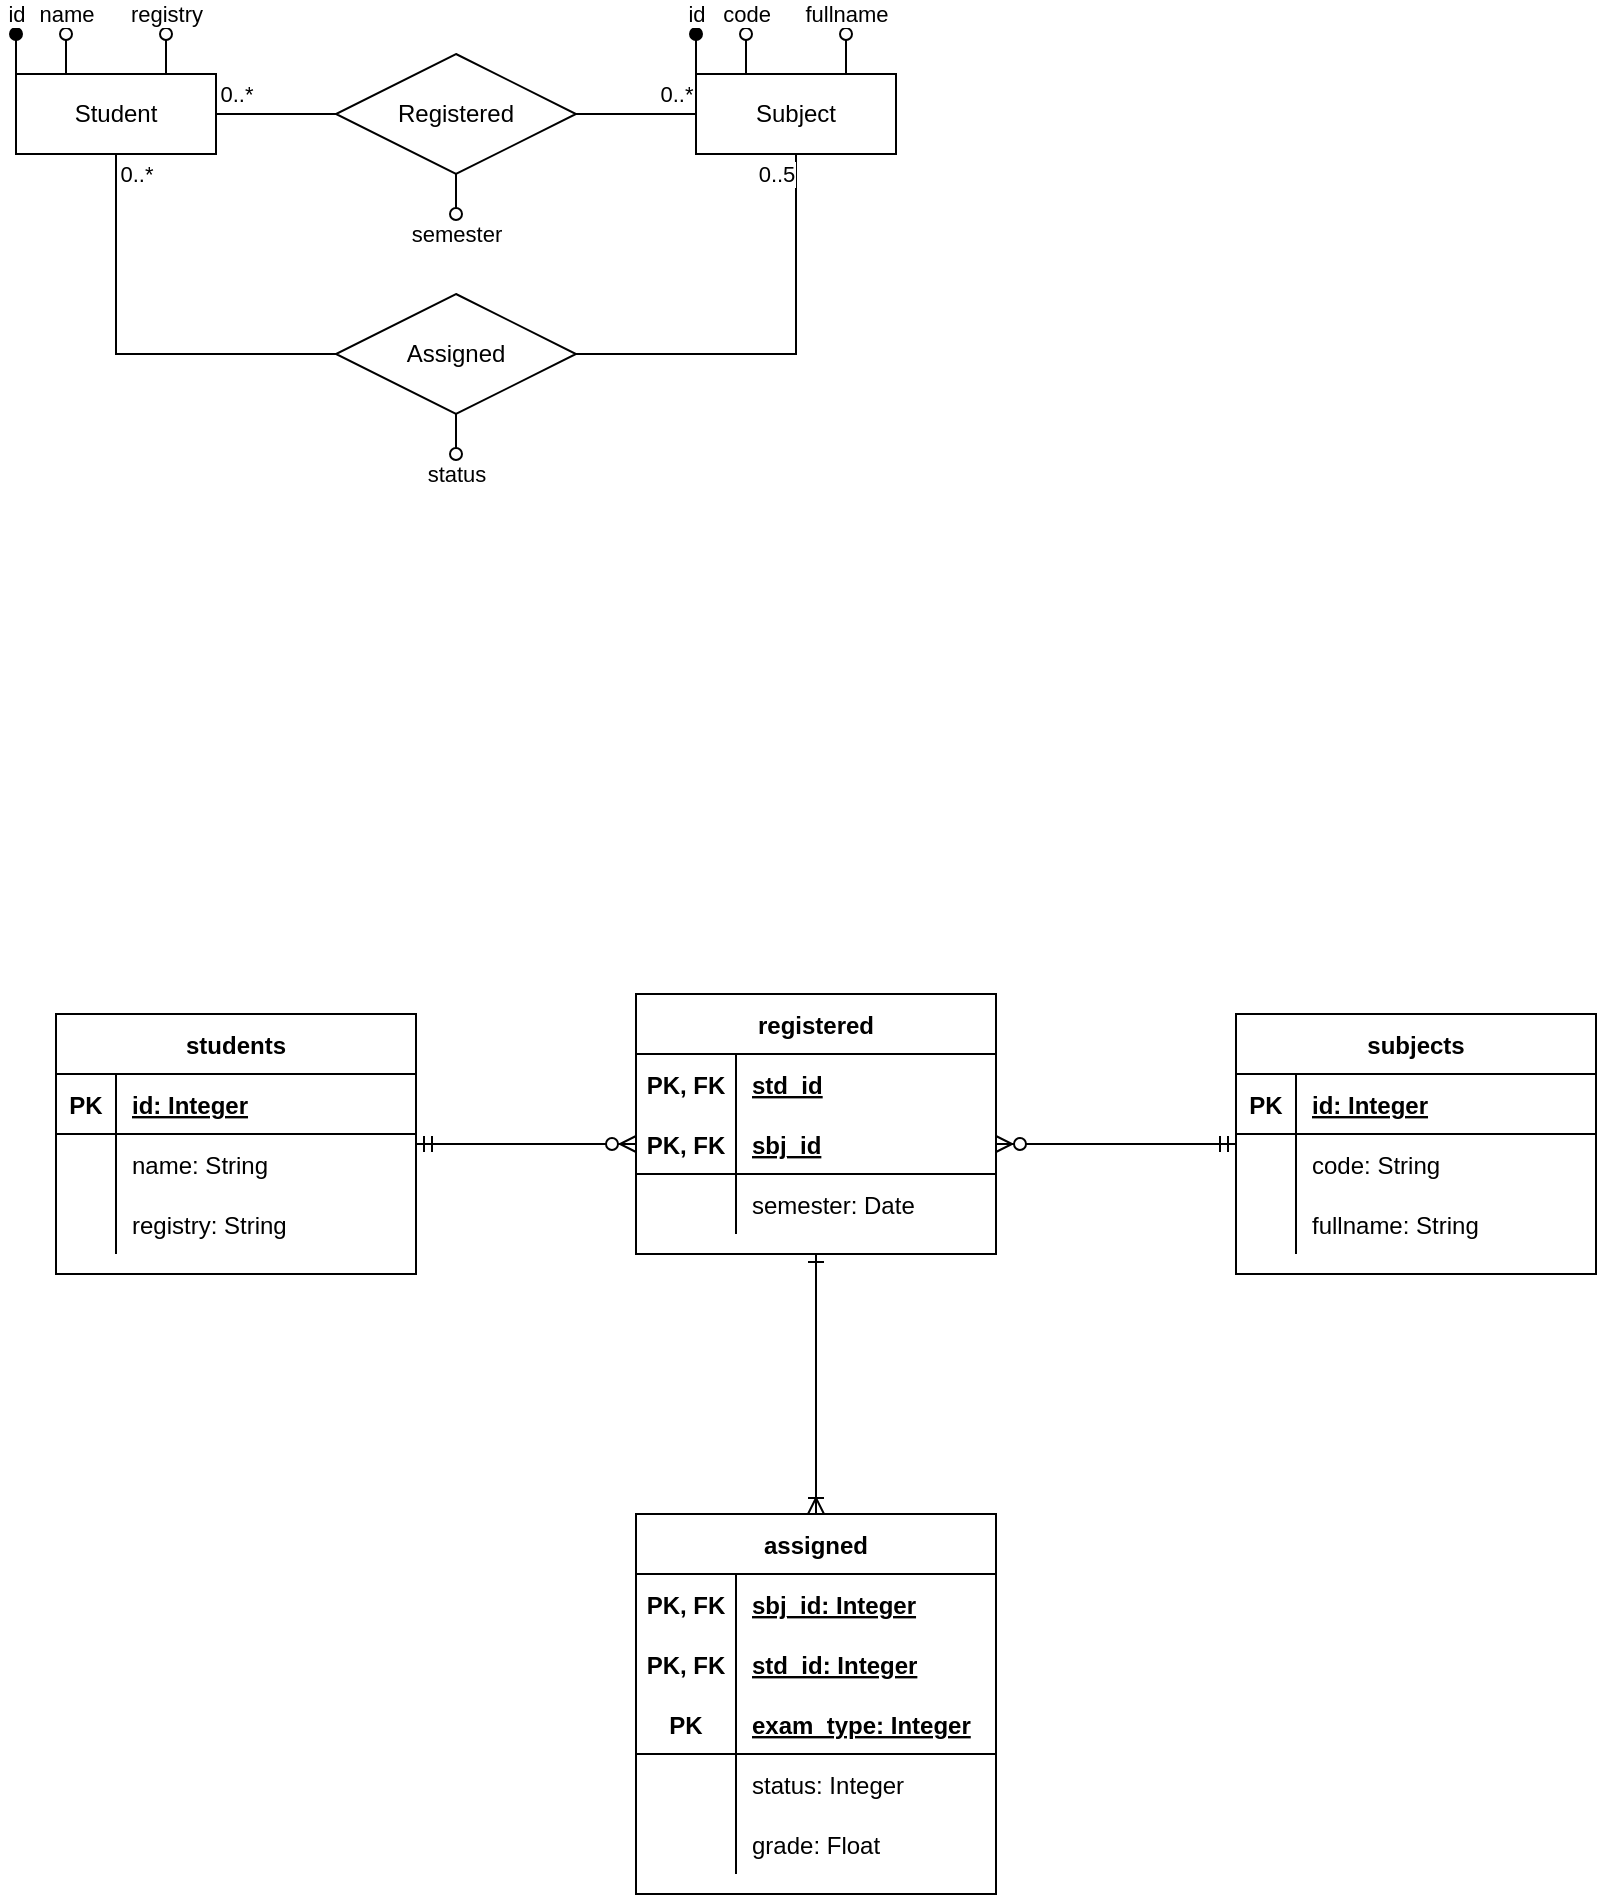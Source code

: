 <mxfile version="13.9.9" type="device"><diagram id="R2lEEEUBdFMjLlhIrx00" name="Page-1"><mxGraphModel dx="1086" dy="806" grid="1" gridSize="10" guides="1" tooltips="1" connect="1" arrows="1" fold="1" page="1" pageScale="1" pageWidth="850" pageHeight="1100" math="0" shadow="0" extFonts="Permanent Marker^https://fonts.googleapis.com/css?family=Permanent+Marker"><root><mxCell id="0"/><mxCell id="1" parent="0"/><mxCell id="csmC-s5TbIx-roPOVjIQ-5" value="0..*" style="edgeStyle=orthogonalEdgeStyle;rounded=0;orthogonalLoop=1;jettySize=auto;html=1;exitX=1;exitY=0.5;exitDx=0;exitDy=0;entryX=0;entryY=0.5;entryDx=0;entryDy=0;endArrow=none;endFill=0;" parent="1" source="csmC-s5TbIx-roPOVjIQ-1" target="csmC-s5TbIx-roPOVjIQ-4" edge="1"><mxGeometry x="-0.667" y="10" relative="1" as="geometry"><mxPoint as="offset"/></mxGeometry></mxCell><mxCell id="csmC-s5TbIx-roPOVjIQ-9" value="id" style="edgeStyle=orthogonalEdgeStyle;rounded=0;orthogonalLoop=1;jettySize=auto;html=1;endArrow=oval;endFill=1;exitX=0;exitY=0;exitDx=0;exitDy=0;" parent="1" source="csmC-s5TbIx-roPOVjIQ-1" edge="1"><mxGeometry x="1" y="10" relative="1" as="geometry"><mxPoint x="50" y="60" as="targetPoint"/><mxPoint x="70" y="210" as="sourcePoint"/><mxPoint x="10" y="-10" as="offset"/></mxGeometry></mxCell><mxCell id="csmC-s5TbIx-roPOVjIQ-10" value="name" style="edgeStyle=orthogonalEdgeStyle;rounded=0;orthogonalLoop=1;jettySize=auto;html=1;exitX=0.25;exitY=0;exitDx=0;exitDy=0;endArrow=oval;endFill=0;" parent="1" source="csmC-s5TbIx-roPOVjIQ-1" edge="1"><mxGeometry x="1" y="10" relative="1" as="geometry"><mxPoint x="75" y="60" as="targetPoint"/><mxPoint x="10" y="-10" as="offset"/></mxGeometry></mxCell><mxCell id="csmC-s5TbIx-roPOVjIQ-11" value="registry" style="edgeStyle=orthogonalEdgeStyle;rounded=0;orthogonalLoop=1;jettySize=auto;html=1;endArrow=oval;endFill=0;exitX=0.75;exitY=0;exitDx=0;exitDy=0;" parent="1" source="csmC-s5TbIx-roPOVjIQ-1" edge="1"><mxGeometry x="1" y="10" relative="1" as="geometry"><mxPoint x="125" y="60" as="targetPoint"/><mxPoint x="110" y="140" as="sourcePoint"/><mxPoint x="10" y="-10" as="offset"/></mxGeometry></mxCell><mxCell id="csmC-s5TbIx-roPOVjIQ-89" value="0..*" style="edgeStyle=orthogonalEdgeStyle;rounded=0;orthogonalLoop=1;jettySize=auto;html=1;exitX=0.5;exitY=1;exitDx=0;exitDy=0;entryX=0;entryY=0.5;entryDx=0;entryDy=0;startArrow=none;startFill=0;endArrow=none;endFill=0;" parent="1" source="csmC-s5TbIx-roPOVjIQ-1" target="csmC-s5TbIx-roPOVjIQ-87" edge="1"><mxGeometry x="-0.905" y="10" relative="1" as="geometry"><mxPoint as="offset"/></mxGeometry></mxCell><mxCell id="csmC-s5TbIx-roPOVjIQ-1" value="Student" style="whiteSpace=wrap;html=1;align=center;" parent="1" vertex="1"><mxGeometry x="50" y="80" width="100" height="40" as="geometry"/></mxCell><mxCell id="csmC-s5TbIx-roPOVjIQ-12" value="id" style="edgeStyle=orthogonalEdgeStyle;rounded=0;orthogonalLoop=1;jettySize=auto;html=1;exitX=0;exitY=0;exitDx=0;exitDy=0;endArrow=oval;endFill=1;" parent="1" source="csmC-s5TbIx-roPOVjIQ-2" edge="1"><mxGeometry x="1" y="10" relative="1" as="geometry"><mxPoint x="390" y="60" as="targetPoint"/><mxPoint x="10" y="-10" as="offset"/></mxGeometry></mxCell><mxCell id="csmC-s5TbIx-roPOVjIQ-13" value="code" style="edgeStyle=orthogonalEdgeStyle;rounded=0;orthogonalLoop=1;jettySize=auto;html=1;exitX=0.25;exitY=0;exitDx=0;exitDy=0;endArrow=oval;endFill=0;" parent="1" source="csmC-s5TbIx-roPOVjIQ-2" edge="1"><mxGeometry x="1" y="10" relative="1" as="geometry"><mxPoint x="415" y="60" as="targetPoint"/><mxPoint x="10" y="-10" as="offset"/></mxGeometry></mxCell><mxCell id="csmC-s5TbIx-roPOVjIQ-14" value="fullname" style="edgeStyle=orthogonalEdgeStyle;rounded=0;orthogonalLoop=1;jettySize=auto;html=1;exitX=0.75;exitY=0;exitDx=0;exitDy=0;endArrow=oval;endFill=0;" parent="1" source="csmC-s5TbIx-roPOVjIQ-2" edge="1"><mxGeometry x="1" y="10" relative="1" as="geometry"><mxPoint x="465" y="60" as="targetPoint"/><mxPoint x="10" y="-10" as="offset"/></mxGeometry></mxCell><mxCell id="csmC-s5TbIx-roPOVjIQ-2" value="Subject" style="whiteSpace=wrap;html=1;align=center;" parent="1" vertex="1"><mxGeometry x="390" y="80" width="100" height="40" as="geometry"/></mxCell><mxCell id="csmC-s5TbIx-roPOVjIQ-3" style="edgeStyle=orthogonalEdgeStyle;rounded=0;orthogonalLoop=1;jettySize=auto;html=1;exitX=0.5;exitY=1;exitDx=0;exitDy=0;" parent="1" source="csmC-s5TbIx-roPOVjIQ-2" target="csmC-s5TbIx-roPOVjIQ-2" edge="1"><mxGeometry relative="1" as="geometry"/></mxCell><mxCell id="csmC-s5TbIx-roPOVjIQ-6" value="0..*" style="edgeStyle=orthogonalEdgeStyle;rounded=0;orthogonalLoop=1;jettySize=auto;html=1;exitX=1;exitY=0.5;exitDx=0;exitDy=0;endArrow=none;endFill=0;" parent="1" source="csmC-s5TbIx-roPOVjIQ-4" target="csmC-s5TbIx-roPOVjIQ-2" edge="1"><mxGeometry x="0.667" y="10" relative="1" as="geometry"><mxPoint as="offset"/></mxGeometry></mxCell><mxCell id="csmC-s5TbIx-roPOVjIQ-4" value="Registered" style="shape=rhombus;perimeter=rhombusPerimeter;whiteSpace=wrap;html=1;align=center;" parent="1" vertex="1"><mxGeometry x="210" y="70" width="120" height="60" as="geometry"/></mxCell><mxCell id="csmC-s5TbIx-roPOVjIQ-8" value="semester" style="endArrow=oval;html=1;endFill=0;exitX=0.5;exitY=1;exitDx=0;exitDy=0;" parent="1" source="csmC-s5TbIx-roPOVjIQ-4" edge="1"><mxGeometry x="1" y="10" width="50" height="50" relative="1" as="geometry"><mxPoint x="270" y="160" as="sourcePoint"/><mxPoint x="270" y="150" as="targetPoint"/><mxPoint x="-10" y="10" as="offset"/></mxGeometry></mxCell><mxCell id="csmC-s5TbIx-roPOVjIQ-23" value="students" style="shape=table;startSize=30;container=1;collapsible=1;childLayout=tableLayout;fixedRows=1;rowLines=0;fontStyle=1;align=center;resizeLast=1;" parent="1" vertex="1"><mxGeometry x="70" y="550" width="180" height="130" as="geometry"/></mxCell><mxCell id="csmC-s5TbIx-roPOVjIQ-24" value="" style="shape=partialRectangle;collapsible=0;dropTarget=0;pointerEvents=0;fillColor=none;top=0;left=0;bottom=1;right=0;points=[[0,0.5],[1,0.5]];portConstraint=eastwest;" parent="csmC-s5TbIx-roPOVjIQ-23" vertex="1"><mxGeometry y="30" width="180" height="30" as="geometry"/></mxCell><mxCell id="csmC-s5TbIx-roPOVjIQ-25" value="PK" style="shape=partialRectangle;connectable=0;fillColor=none;top=0;left=0;bottom=0;right=0;fontStyle=1;overflow=hidden;" parent="csmC-s5TbIx-roPOVjIQ-24" vertex="1"><mxGeometry width="30" height="30" as="geometry"/></mxCell><mxCell id="csmC-s5TbIx-roPOVjIQ-26" value="id: Integer" style="shape=partialRectangle;connectable=0;fillColor=none;top=0;left=0;bottom=0;right=0;align=left;spacingLeft=6;fontStyle=5;overflow=hidden;" parent="csmC-s5TbIx-roPOVjIQ-24" vertex="1"><mxGeometry x="30" width="150" height="30" as="geometry"/></mxCell><mxCell id="csmC-s5TbIx-roPOVjIQ-27" value="" style="shape=partialRectangle;collapsible=0;dropTarget=0;pointerEvents=0;fillColor=none;top=0;left=0;bottom=0;right=0;points=[[0,0.5],[1,0.5]];portConstraint=eastwest;" parent="csmC-s5TbIx-roPOVjIQ-23" vertex="1"><mxGeometry y="60" width="180" height="30" as="geometry"/></mxCell><mxCell id="csmC-s5TbIx-roPOVjIQ-28" value="" style="shape=partialRectangle;connectable=0;fillColor=none;top=0;left=0;bottom=0;right=0;editable=1;overflow=hidden;" parent="csmC-s5TbIx-roPOVjIQ-27" vertex="1"><mxGeometry width="30" height="30" as="geometry"/></mxCell><mxCell id="csmC-s5TbIx-roPOVjIQ-29" value="name: String" style="shape=partialRectangle;connectable=0;fillColor=none;top=0;left=0;bottom=0;right=0;align=left;spacingLeft=6;overflow=hidden;" parent="csmC-s5TbIx-roPOVjIQ-27" vertex="1"><mxGeometry x="30" width="150" height="30" as="geometry"/></mxCell><mxCell id="csmC-s5TbIx-roPOVjIQ-30" value="" style="shape=partialRectangle;collapsible=0;dropTarget=0;pointerEvents=0;fillColor=none;top=0;left=0;bottom=0;right=0;points=[[0,0.5],[1,0.5]];portConstraint=eastwest;" parent="csmC-s5TbIx-roPOVjIQ-23" vertex="1"><mxGeometry y="90" width="180" height="30" as="geometry"/></mxCell><mxCell id="csmC-s5TbIx-roPOVjIQ-31" value="" style="shape=partialRectangle;connectable=0;fillColor=none;top=0;left=0;bottom=0;right=0;editable=1;overflow=hidden;" parent="csmC-s5TbIx-roPOVjIQ-30" vertex="1"><mxGeometry width="30" height="30" as="geometry"/></mxCell><mxCell id="csmC-s5TbIx-roPOVjIQ-32" value="registry: String" style="shape=partialRectangle;connectable=0;fillColor=none;top=0;left=0;bottom=0;right=0;align=left;spacingLeft=6;overflow=hidden;" parent="csmC-s5TbIx-roPOVjIQ-30" vertex="1"><mxGeometry x="30" width="150" height="30" as="geometry"/></mxCell><mxCell id="csmC-s5TbIx-roPOVjIQ-67" style="edgeStyle=orthogonalEdgeStyle;rounded=1;orthogonalLoop=1;jettySize=auto;html=1;exitX=0;exitY=0.5;exitDx=0;exitDy=0;endArrow=ERmandOne;endFill=0;startArrow=ERzeroToMany;startFill=1;" parent="1" source="csmC-s5TbIx-roPOVjIQ-49" target="csmC-s5TbIx-roPOVjIQ-23" edge="1"><mxGeometry relative="1" as="geometry"/></mxCell><mxCell id="csmC-s5TbIx-roPOVjIQ-68" style="edgeStyle=orthogonalEdgeStyle;rounded=1;orthogonalLoop=1;jettySize=auto;html=1;exitX=1;exitY=0.5;exitDx=0;exitDy=0;startArrow=ERzeroToMany;startFill=1;endArrow=ERmandOne;endFill=0;" parent="1" source="csmC-s5TbIx-roPOVjIQ-49" target="csmC-s5TbIx-roPOVjIQ-52" edge="1"><mxGeometry relative="1" as="geometry"/></mxCell><mxCell id="csmC-s5TbIx-roPOVjIQ-36" value="registered" style="shape=table;startSize=30;container=1;collapsible=1;childLayout=tableLayout;fixedRows=1;rowLines=0;fontStyle=1;align=center;resizeLast=1;" parent="1" vertex="1"><mxGeometry x="360" y="540" width="180" height="130" as="geometry"/></mxCell><mxCell id="csmC-s5TbIx-roPOVjIQ-37" value="" style="shape=partialRectangle;collapsible=0;dropTarget=0;pointerEvents=0;fillColor=none;top=0;left=0;bottom=1;right=0;points=[[0,0.5],[1,0.5]];portConstraint=eastwest;strokeColor=none;" parent="csmC-s5TbIx-roPOVjIQ-36" vertex="1"><mxGeometry y="30" width="180" height="30" as="geometry"/></mxCell><mxCell id="csmC-s5TbIx-roPOVjIQ-38" value="PK, FK" style="shape=partialRectangle;connectable=0;fillColor=none;top=0;left=0;bottom=0;right=0;fontStyle=1;overflow=hidden;" parent="csmC-s5TbIx-roPOVjIQ-37" vertex="1"><mxGeometry width="50" height="30" as="geometry"/></mxCell><mxCell id="csmC-s5TbIx-roPOVjIQ-39" value="std_id" style="shape=partialRectangle;connectable=0;fillColor=none;top=0;left=0;bottom=0;right=0;align=left;spacingLeft=6;fontStyle=5;overflow=hidden;" parent="csmC-s5TbIx-roPOVjIQ-37" vertex="1"><mxGeometry x="50" width="130" height="30" as="geometry"/></mxCell><mxCell id="csmC-s5TbIx-roPOVjIQ-49" value="" style="shape=partialRectangle;collapsible=0;dropTarget=0;pointerEvents=0;fillColor=none;top=0;left=0;bottom=1;right=0;points=[[0,0.5],[1,0.5]];portConstraint=eastwest;" parent="csmC-s5TbIx-roPOVjIQ-36" vertex="1"><mxGeometry y="60" width="180" height="30" as="geometry"/></mxCell><mxCell id="csmC-s5TbIx-roPOVjIQ-50" value="PK, FK" style="shape=partialRectangle;connectable=0;fillColor=none;top=0;left=0;bottom=0;right=0;fontStyle=1;overflow=hidden;" parent="csmC-s5TbIx-roPOVjIQ-49" vertex="1"><mxGeometry width="50" height="30" as="geometry"/></mxCell><mxCell id="csmC-s5TbIx-roPOVjIQ-51" value="sbj_id" style="shape=partialRectangle;connectable=0;fillColor=none;top=0;left=0;bottom=0;right=0;align=left;spacingLeft=6;fontStyle=5;overflow=hidden;" parent="csmC-s5TbIx-roPOVjIQ-49" vertex="1"><mxGeometry x="50" width="130" height="30" as="geometry"/></mxCell><mxCell id="csmC-s5TbIx-roPOVjIQ-40" value="" style="shape=partialRectangle;collapsible=0;dropTarget=0;pointerEvents=0;fillColor=none;top=0;left=0;bottom=0;right=0;points=[[0,0.5],[1,0.5]];portConstraint=eastwest;" parent="csmC-s5TbIx-roPOVjIQ-36" vertex="1"><mxGeometry y="90" width="180" height="30" as="geometry"/></mxCell><mxCell id="csmC-s5TbIx-roPOVjIQ-41" value="" style="shape=partialRectangle;connectable=0;fillColor=none;top=0;left=0;bottom=0;right=0;editable=1;overflow=hidden;" parent="csmC-s5TbIx-roPOVjIQ-40" vertex="1"><mxGeometry width="50" height="30" as="geometry"/></mxCell><mxCell id="csmC-s5TbIx-roPOVjIQ-42" value="semester: Date" style="shape=partialRectangle;connectable=0;fillColor=none;top=0;left=0;bottom=0;right=0;align=left;spacingLeft=6;overflow=hidden;" parent="csmC-s5TbIx-roPOVjIQ-40" vertex="1"><mxGeometry x="50" width="130" height="30" as="geometry"/></mxCell><mxCell id="csmC-s5TbIx-roPOVjIQ-52" value="subjects" style="shape=table;startSize=30;container=1;collapsible=1;childLayout=tableLayout;fixedRows=1;rowLines=0;fontStyle=1;align=center;resizeLast=1;" parent="1" vertex="1"><mxGeometry x="660" y="550" width="180" height="130" as="geometry"/></mxCell><mxCell id="csmC-s5TbIx-roPOVjIQ-53" value="" style="shape=partialRectangle;collapsible=0;dropTarget=0;pointerEvents=0;fillColor=none;top=0;left=0;bottom=1;right=0;points=[[0,0.5],[1,0.5]];portConstraint=eastwest;" parent="csmC-s5TbIx-roPOVjIQ-52" vertex="1"><mxGeometry y="30" width="180" height="30" as="geometry"/></mxCell><mxCell id="csmC-s5TbIx-roPOVjIQ-54" value="PK" style="shape=partialRectangle;connectable=0;fillColor=none;top=0;left=0;bottom=0;right=0;fontStyle=1;overflow=hidden;" parent="csmC-s5TbIx-roPOVjIQ-53" vertex="1"><mxGeometry width="30" height="30" as="geometry"/></mxCell><mxCell id="csmC-s5TbIx-roPOVjIQ-55" value="id: Integer" style="shape=partialRectangle;connectable=0;fillColor=none;top=0;left=0;bottom=0;right=0;align=left;spacingLeft=6;fontStyle=5;overflow=hidden;" parent="csmC-s5TbIx-roPOVjIQ-53" vertex="1"><mxGeometry x="30" width="150" height="30" as="geometry"/></mxCell><mxCell id="csmC-s5TbIx-roPOVjIQ-56" value="" style="shape=partialRectangle;collapsible=0;dropTarget=0;pointerEvents=0;fillColor=none;top=0;left=0;bottom=0;right=0;points=[[0,0.5],[1,0.5]];portConstraint=eastwest;" parent="csmC-s5TbIx-roPOVjIQ-52" vertex="1"><mxGeometry y="60" width="180" height="30" as="geometry"/></mxCell><mxCell id="csmC-s5TbIx-roPOVjIQ-57" value="" style="shape=partialRectangle;connectable=0;fillColor=none;top=0;left=0;bottom=0;right=0;editable=1;overflow=hidden;" parent="csmC-s5TbIx-roPOVjIQ-56" vertex="1"><mxGeometry width="30" height="30" as="geometry"/></mxCell><mxCell id="csmC-s5TbIx-roPOVjIQ-58" value="code: String" style="shape=partialRectangle;connectable=0;fillColor=none;top=0;left=0;bottom=0;right=0;align=left;spacingLeft=6;overflow=hidden;" parent="csmC-s5TbIx-roPOVjIQ-56" vertex="1"><mxGeometry x="30" width="150" height="30" as="geometry"/></mxCell><mxCell id="csmC-s5TbIx-roPOVjIQ-59" value="" style="shape=partialRectangle;collapsible=0;dropTarget=0;pointerEvents=0;fillColor=none;top=0;left=0;bottom=0;right=0;points=[[0,0.5],[1,0.5]];portConstraint=eastwest;" parent="csmC-s5TbIx-roPOVjIQ-52" vertex="1"><mxGeometry y="90" width="180" height="30" as="geometry"/></mxCell><mxCell id="csmC-s5TbIx-roPOVjIQ-60" value="" style="shape=partialRectangle;connectable=0;fillColor=none;top=0;left=0;bottom=0;right=0;editable=1;overflow=hidden;" parent="csmC-s5TbIx-roPOVjIQ-59" vertex="1"><mxGeometry width="30" height="30" as="geometry"/></mxCell><mxCell id="csmC-s5TbIx-roPOVjIQ-61" value="fullname: String" style="shape=partialRectangle;connectable=0;fillColor=none;top=0;left=0;bottom=0;right=0;align=left;spacingLeft=6;overflow=hidden;" parent="csmC-s5TbIx-roPOVjIQ-59" vertex="1"><mxGeometry x="30" width="150" height="30" as="geometry"/></mxCell><mxCell id="csmC-s5TbIx-roPOVjIQ-69" value="assigned" style="shape=table;startSize=30;container=1;collapsible=1;childLayout=tableLayout;fixedRows=1;rowLines=0;fontStyle=1;align=center;resizeLast=1;" parent="1" vertex="1"><mxGeometry x="360" y="800" width="180" height="190" as="geometry"/></mxCell><mxCell id="csmC-s5TbIx-roPOVjIQ-84" value="" style="shape=partialRectangle;collapsible=0;dropTarget=0;pointerEvents=0;fillColor=none;top=0;left=0;bottom=1;right=0;points=[[0,0.5],[1,0.5]];portConstraint=eastwest;strokeColor=none;" parent="csmC-s5TbIx-roPOVjIQ-69" vertex="1"><mxGeometry y="30" width="180" height="30" as="geometry"/></mxCell><mxCell id="csmC-s5TbIx-roPOVjIQ-85" value="PK, FK" style="shape=partialRectangle;connectable=0;fillColor=none;top=0;left=0;bottom=0;right=0;fontStyle=1;overflow=hidden;" parent="csmC-s5TbIx-roPOVjIQ-84" vertex="1"><mxGeometry width="50" height="30" as="geometry"/></mxCell><mxCell id="csmC-s5TbIx-roPOVjIQ-86" value="sbj_id: Integer" style="shape=partialRectangle;connectable=0;fillColor=none;top=0;left=0;bottom=0;right=0;align=left;spacingLeft=6;fontStyle=5;overflow=hidden;" parent="csmC-s5TbIx-roPOVjIQ-84" vertex="1"><mxGeometry x="50" width="130" height="30" as="geometry"/></mxCell><mxCell id="csmC-s5TbIx-roPOVjIQ-70" value="" style="shape=partialRectangle;collapsible=0;dropTarget=0;pointerEvents=0;fillColor=none;top=0;left=0;bottom=1;right=0;points=[[0,0.5],[1,0.5]];portConstraint=eastwest;strokeColor=none;" parent="csmC-s5TbIx-roPOVjIQ-69" vertex="1"><mxGeometry y="60" width="180" height="30" as="geometry"/></mxCell><mxCell id="csmC-s5TbIx-roPOVjIQ-71" value="PK, FK" style="shape=partialRectangle;connectable=0;fillColor=none;top=0;left=0;bottom=0;right=0;fontStyle=1;overflow=hidden;" parent="csmC-s5TbIx-roPOVjIQ-70" vertex="1"><mxGeometry width="50" height="30" as="geometry"/></mxCell><mxCell id="csmC-s5TbIx-roPOVjIQ-72" value="std_id: Integer" style="shape=partialRectangle;connectable=0;fillColor=none;top=0;left=0;bottom=0;right=0;align=left;spacingLeft=6;fontStyle=5;overflow=hidden;" parent="csmC-s5TbIx-roPOVjIQ-70" vertex="1"><mxGeometry x="50" width="130" height="30" as="geometry"/></mxCell><mxCell id="aKy94Xa0yqU6BwbslFrx-4" value="" style="shape=partialRectangle;collapsible=0;dropTarget=0;pointerEvents=0;fillColor=none;top=0;left=0;bottom=1;right=0;points=[[0,0.5],[1,0.5]];portConstraint=eastwest;" vertex="1" parent="csmC-s5TbIx-roPOVjIQ-69"><mxGeometry y="90" width="180" height="30" as="geometry"/></mxCell><mxCell id="aKy94Xa0yqU6BwbslFrx-5" value="PK" style="shape=partialRectangle;connectable=0;fillColor=none;top=0;left=0;bottom=0;right=0;fontStyle=1;overflow=hidden;" vertex="1" parent="aKy94Xa0yqU6BwbslFrx-4"><mxGeometry width="50" height="30" as="geometry"/></mxCell><mxCell id="aKy94Xa0yqU6BwbslFrx-6" value="exam_type: Integer" style="shape=partialRectangle;connectable=0;fillColor=none;top=0;left=0;bottom=0;right=0;align=left;spacingLeft=6;fontStyle=5;overflow=hidden;" vertex="1" parent="aKy94Xa0yqU6BwbslFrx-4"><mxGeometry x="50" width="130" height="30" as="geometry"/></mxCell><mxCell id="csmC-s5TbIx-roPOVjIQ-73" value="" style="shape=partialRectangle;collapsible=0;dropTarget=0;pointerEvents=0;fillColor=none;top=0;left=0;bottom=0;right=0;points=[[0,0.5],[1,0.5]];portConstraint=eastwest;" parent="csmC-s5TbIx-roPOVjIQ-69" vertex="1"><mxGeometry y="120" width="180" height="30" as="geometry"/></mxCell><mxCell id="csmC-s5TbIx-roPOVjIQ-74" value="" style="shape=partialRectangle;connectable=0;fillColor=none;top=0;left=0;bottom=0;right=0;editable=1;overflow=hidden;" parent="csmC-s5TbIx-roPOVjIQ-73" vertex="1"><mxGeometry width="50" height="30" as="geometry"/></mxCell><mxCell id="csmC-s5TbIx-roPOVjIQ-75" value="status: Integer" style="shape=partialRectangle;connectable=0;fillColor=none;top=0;left=0;bottom=0;right=0;align=left;spacingLeft=6;overflow=hidden;" parent="csmC-s5TbIx-roPOVjIQ-73" vertex="1"><mxGeometry x="50" width="130" height="30" as="geometry"/></mxCell><mxCell id="aKy94Xa0yqU6BwbslFrx-1" value="" style="shape=partialRectangle;collapsible=0;dropTarget=0;pointerEvents=0;fillColor=none;top=0;left=0;bottom=0;right=0;points=[[0,0.5],[1,0.5]];portConstraint=eastwest;" vertex="1" parent="csmC-s5TbIx-roPOVjIQ-69"><mxGeometry y="150" width="180" height="30" as="geometry"/></mxCell><mxCell id="aKy94Xa0yqU6BwbslFrx-2" value="" style="shape=partialRectangle;connectable=0;fillColor=none;top=0;left=0;bottom=0;right=0;editable=1;overflow=hidden;" vertex="1" parent="aKy94Xa0yqU6BwbslFrx-1"><mxGeometry width="50" height="30" as="geometry"/></mxCell><mxCell id="aKy94Xa0yqU6BwbslFrx-3" value="grade: Float" style="shape=partialRectangle;connectable=0;fillColor=none;top=0;left=0;bottom=0;right=0;align=left;spacingLeft=6;overflow=hidden;" vertex="1" parent="aKy94Xa0yqU6BwbslFrx-1"><mxGeometry x="50" width="130" height="30" as="geometry"/></mxCell><mxCell id="csmC-s5TbIx-roPOVjIQ-90" value="0..5" style="edgeStyle=orthogonalEdgeStyle;rounded=0;orthogonalLoop=1;jettySize=auto;html=1;exitX=1;exitY=0.5;exitDx=0;exitDy=0;entryX=0.5;entryY=1;entryDx=0;entryDy=0;startArrow=none;startFill=0;endArrow=none;endFill=0;" parent="1" source="csmC-s5TbIx-roPOVjIQ-87" target="csmC-s5TbIx-roPOVjIQ-2" edge="1"><mxGeometry x="0.905" y="10" relative="1" as="geometry"><mxPoint as="offset"/></mxGeometry></mxCell><mxCell id="csmC-s5TbIx-roPOVjIQ-91" value="status" style="edgeStyle=orthogonalEdgeStyle;rounded=0;orthogonalLoop=1;jettySize=auto;html=1;exitX=0.5;exitY=1;exitDx=0;exitDy=0;startArrow=none;startFill=0;endArrow=oval;endFill=0;" parent="1" source="csmC-s5TbIx-roPOVjIQ-87" edge="1"><mxGeometry x="1" y="10" relative="1" as="geometry"><mxPoint x="270" y="270" as="targetPoint"/><mxPoint x="-10" y="10" as="offset"/></mxGeometry></mxCell><mxCell id="csmC-s5TbIx-roPOVjIQ-87" value="Assigned" style="shape=rhombus;perimeter=rhombusPerimeter;whiteSpace=wrap;html=1;align=center;strokeColor=#000000;" parent="1" vertex="1"><mxGeometry x="210" y="190" width="120" height="60" as="geometry"/></mxCell><mxCell id="aKy94Xa0yqU6BwbslFrx-7" value="" style="edgeStyle=orthogonalEdgeStyle;fontSize=12;html=1;endArrow=ERone;endFill=1;exitX=0.5;exitY=0;exitDx=0;exitDy=0;startArrow=ERoneToMany;startFill=0;" edge="1" parent="1" source="csmC-s5TbIx-roPOVjIQ-69" target="csmC-s5TbIx-roPOVjIQ-36"><mxGeometry width="100" height="100" relative="1" as="geometry"><mxPoint x="170" y="870" as="sourcePoint"/><mxPoint x="270" y="770" as="targetPoint"/></mxGeometry></mxCell></root></mxGraphModel></diagram></mxfile>